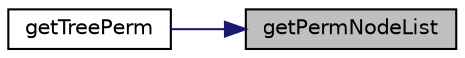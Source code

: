 digraph "getPermNodeList"
{
 // LATEX_PDF_SIZE
  edge [fontname="Helvetica",fontsize="10",labelfontname="Helvetica",labelfontsize="10"];
  node [fontname="Helvetica",fontsize="10",shape=record];
  rankdir="RL";
  Node1 [label="getPermNodeList",height=0.2,width=0.4,color="black", fillcolor="grey75", style="filled", fontcolor="black",tooltip=" "];
  Node1 -> Node2 [dir="back",color="midnightblue",fontsize="10",style="solid",fontname="Helvetica"];
  Node2 [label="getTreePerm",height=0.2,width=0.4,color="black", fillcolor="white", style="filled",URL="$superlu__defs_8h.html#aefb6b31a4fd693cafd7c87865ff0cf1c",tooltip=" "];
}
